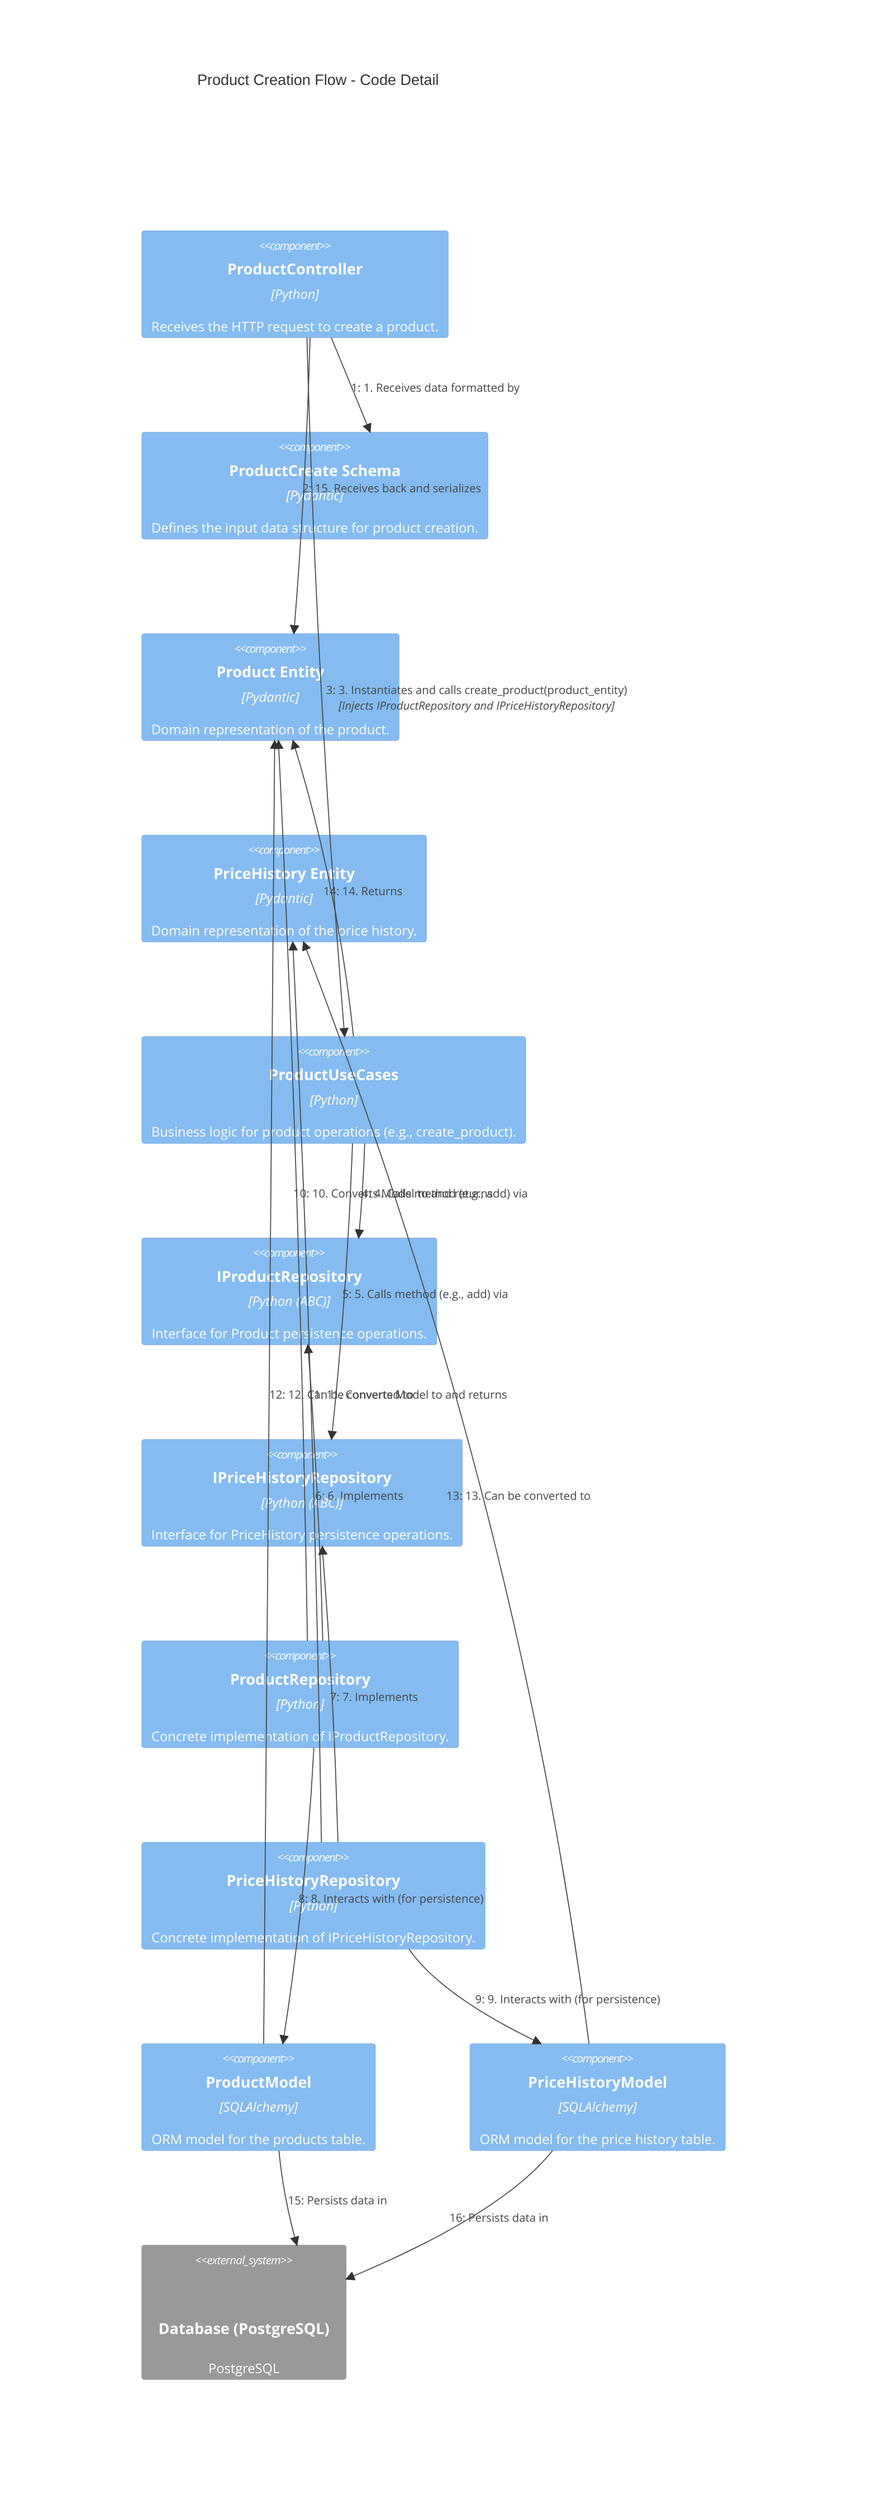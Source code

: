 C4Dynamic
    title Product Creation Flow - Code Detail

    Component(product_controller, "ProductController", "Python", "Receives the HTTP request to create a product.")
    Component(product_schema, "ProductCreate Schema", "Pydantic", "Defines the input data structure for product creation.")
    Component(product_entity, "Product Entity", "Pydantic", "Domain representation of the product.")
    Component(price_history_entity, "PriceHistory Entity", "Pydantic", "Domain representation of the price history.")

    Component(product_use_cases, "ProductUseCases", "Python", "Business logic for product operations (e.g., create_product).")
    Component(product_repository_interface, "IProductRepository", "Python (ABC)", "Interface for Product persistence operations.")
    Component(price_history_repository_interface, "IPriceHistoryRepository", "Python (ABC)", "Interface for PriceHistory persistence operations.")

    Component(product_repository_impl, "ProductRepository", "Python", "Concrete implementation of IProductRepository.")
    Component(price_history_repository_impl, "PriceHistoryRepository", "Python", "Concrete implementation of IPriceHistoryRepository.")

    Component(product_model, "ProductModel", "SQLAlchemy", "ORM model for the products table.")
    Component(price_history_model, "PriceHistoryModel", "SQLAlchemy", "ORM model for the price history table.")

    Rel(product_controller, product_schema, "1. Receives data formatted by")
    Rel(product_controller, product_entity, "2. Converts Schema to")
    Rel(product_controller, product_use_cases, "3. Instantiates and calls create_product(product_entity)", "Injects IProductRepository and IPriceHistoryRepository")

    Rel(product_use_cases, product_repository_interface, "4. Calls method (e.g., add) via")
    Rel(product_use_cases, price_history_repository_interface, "5. Calls method (e.g., add) via")

    Rel(product_repository_impl, product_repository_interface, "6. Implements")
    Rel(price_history_repository_impl, price_history_repository_interface, "7. Implements")

    Rel(product_repository_impl, product_model, "8. Interacts with (for persistence)")
    Rel(price_history_repository_impl, price_history_model, "9. Interacts with (for persistence)")

    Rel(product_repository_impl, product_entity, "10. Converts Model to and returns")
    Rel(price_history_repository_impl, price_history_entity, "11. Converts Model to and returns")

    Rel(product_model, product_entity, "12. Can be converted to")
    Rel(price_history_model, price_history_entity, "13. Can be converted to")

    Rel(product_use_cases, product_entity, "14. Returns")

    Rel(product_controller, product_entity, "15. Receives back and serializes")

    System_Ext(database, "Database (PostgreSQL)", "PostgreSQL", "Stores product and price history data.")
    Rel(product_model, database, "Persists data in")
    Rel(price_history_model, database, "Persists data in")